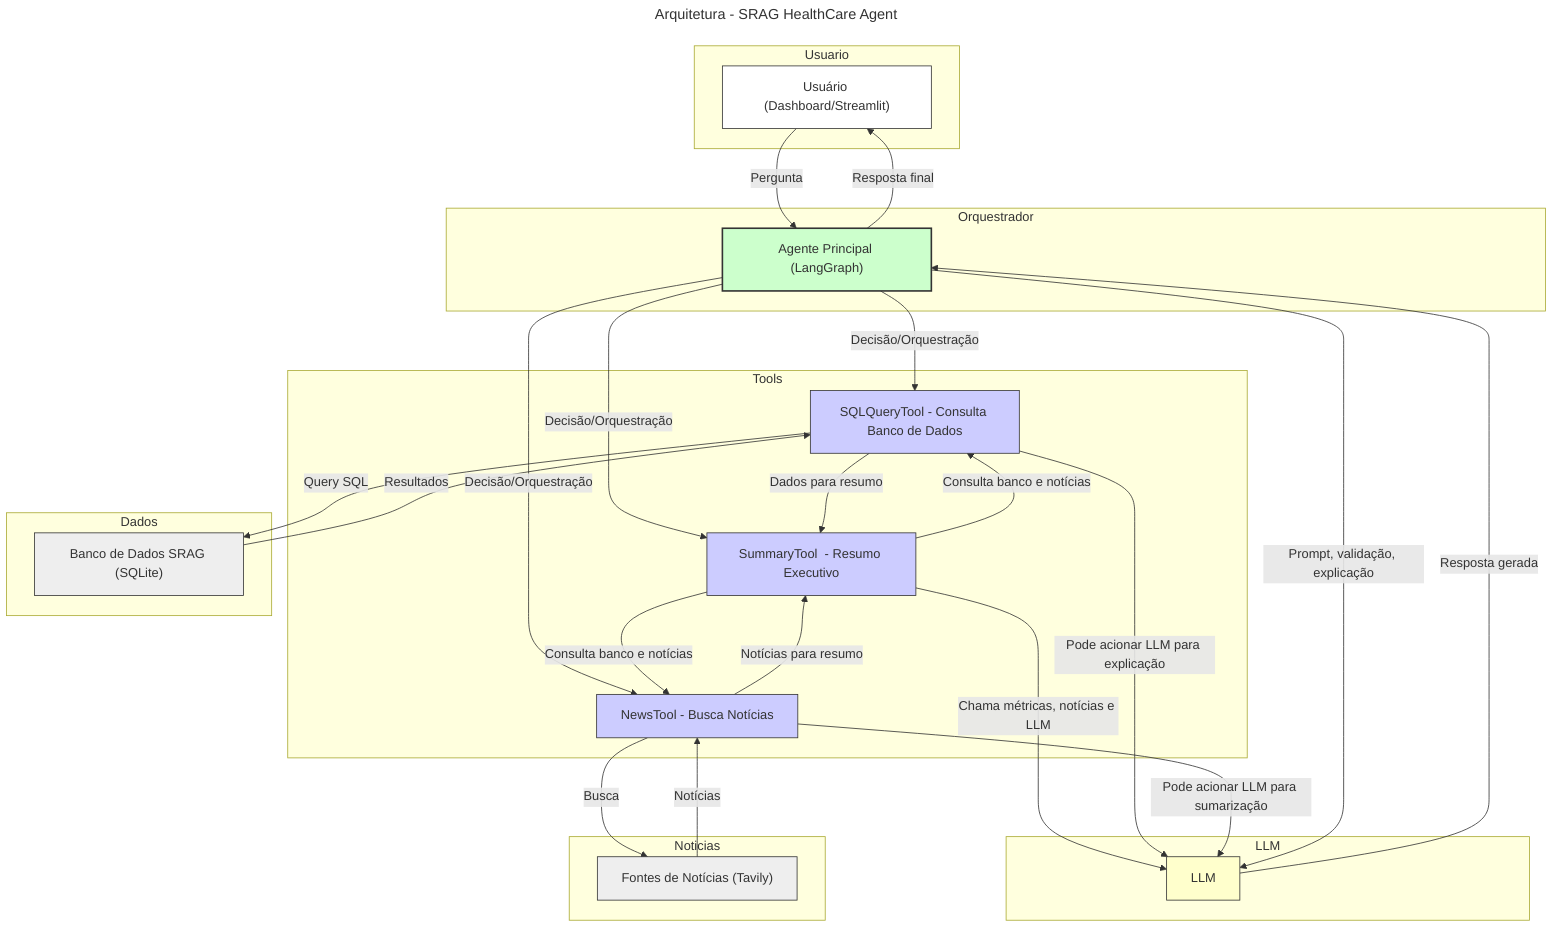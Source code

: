 ---
title: Arquitetura - SRAG HealthCare Agent
description: Diagrama conceitual da arquitetura do agente epidemiológico
---
flowchart TD
    subgraph Usuario
        U["Usuário (Dashboard/Streamlit)"]
    end
    subgraph Orquestrador
        A["Agente Principal (LangGraph)"]
    end
    subgraph Tools
        T1["SQLQueryTool - Consulta Banco de Dados"]
        T2["NewsTool - Busca Notícias"]
        T3["SummaryTool  - Resumo Executivo"]
    end
    subgraph LLM
        L["LLM"]
    end
    subgraph Dados
        DB["Banco de Dados SRAG (SQLite)"]
    end
    subgraph Noticias
        N["Fontes de Notícias (Tavily)"]
    end
    U -->|"Pergunta"| A
    A -->|"Decisão/Orquestração"| T1
    A -->|"Decisão/Orquestração"| T2
    A -->|"Decisão/Orquestração"| T3
    T1 -->|"Query SQL"| DB
    DB -->|"Resultados"| T1
    T2 -->|"Busca"| N
    N -->|"Notícias"| T2
    T3 -->|"Chama métricas, notícias e LLM"| L
    T3 -->|"Consulta banco e notícias"| T1
    T3 -->|"Consulta banco e notícias"| T2
    T1 -->|"Dados para resumo"| T3
    T2 -->|"Notícias para resumo"| T3
    T1 -->|"Pode acionar LLM para explicação"| L
    T2 -->|"Pode acionar LLM para sumarização"| L
    A -->|"Prompt, validação, explicação"| L
    L -->|"Resposta gerada"| A
    A -->|"Resposta final"| U
    style A fill:#cfc,stroke:#333,stroke-width:2px
    style T1 fill:#ccf,stroke:#333
    style T2 fill:#ccf,stroke:#333
    style T3 fill:#ccf,stroke:#333
    style L fill:#ffc,stroke:#333
    style DB fill:#eee,stroke:#333
    style N fill:#eee,stroke:#333
    style U fill:#fff,stroke:#333

%% Legenda:
%% - O agente principal orquestra o fluxo, decide qual Tool acionar.
%% - As Tools acessam banco, notícias ou LLM conforme necessário.
%% - O LLM pode ser chamado para sumarização, explicação ou geração de SQL.
%% - O usuário interage apenas com o agente, via dashboard.